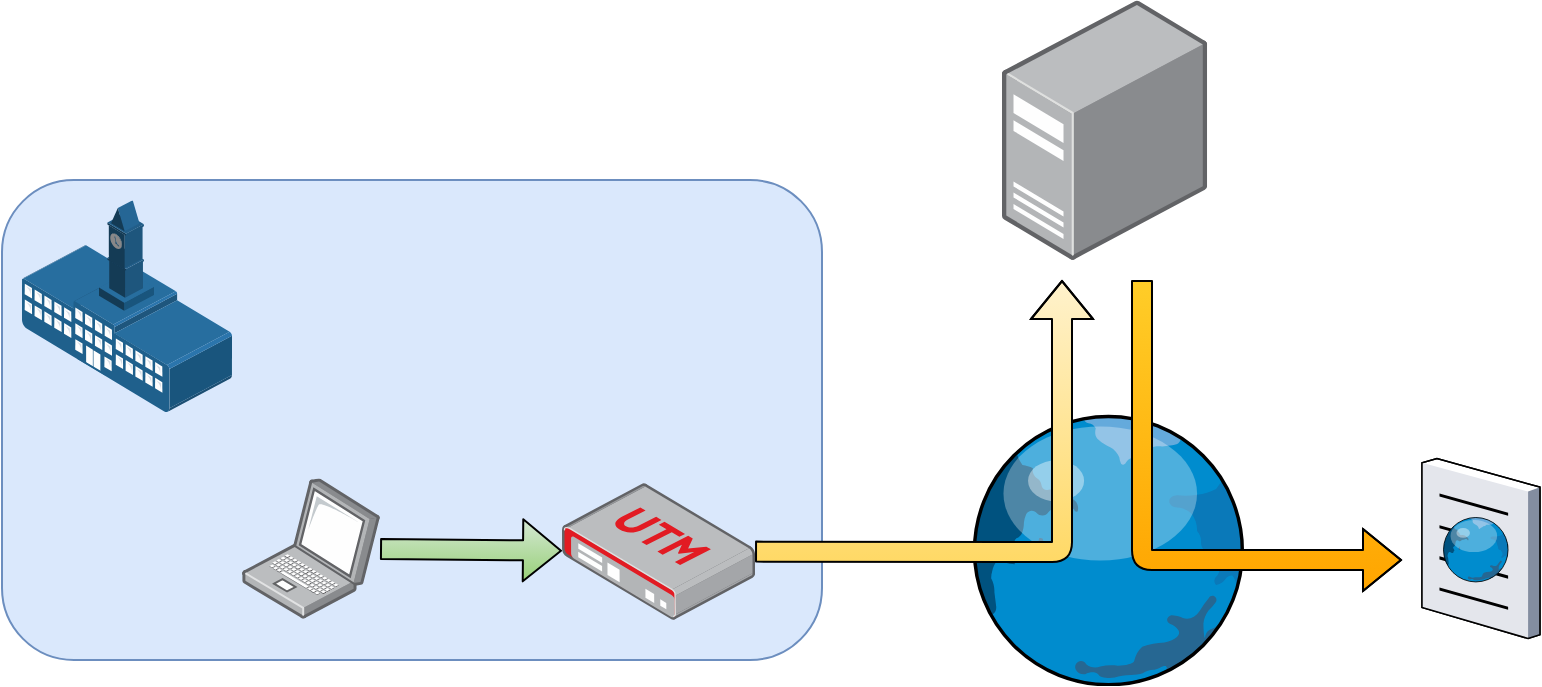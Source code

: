 <mxfile version="14.9.4" type="github"><diagram id="B2sXskf_yPLGfoADxjQE" name="Page-1"><mxGraphModel dx="817" dy="719" grid="1" gridSize="10" guides="1" tooltips="1" connect="1" arrows="1" fold="1" page="1" pageScale="1" pageWidth="827" pageHeight="1169" math="0" shadow="0"><root><mxCell id="0"/><mxCell id="1" parent="0"/><mxCell id="hTNHDucEIjwoJqSVm32L-7" value="" style="rounded=1;whiteSpace=wrap;html=1;fillColor=#dae8fc;strokeColor=#6c8ebf;" parent="1" vertex="1"><mxGeometry x="20" y="280" width="410" height="240" as="geometry"/></mxCell><mxCell id="hTNHDucEIjwoJqSVm32L-1" value="" style="points=[];aspect=fixed;html=1;align=center;shadow=0;dashed=0;image;image=img/lib/allied_telesis/buildings/School_Building.svg;" parent="1" vertex="1"><mxGeometry x="30" y="290" width="105" height="106.15" as="geometry"/></mxCell><mxCell id="hTNHDucEIjwoJqSVm32L-2" value="" style="points=[];aspect=fixed;html=1;align=center;shadow=0;dashed=0;image;image=img/lib/allied_telesis/computer_and_terminals/Laptop.svg;" parent="1" vertex="1"><mxGeometry x="140" y="429.25" width="69.01" height="70" as="geometry"/></mxCell><mxCell id="hTNHDucEIjwoJqSVm32L-3" value="" style="points=[];aspect=fixed;html=1;align=center;shadow=0;dashed=0;image;image=img/lib/allied_telesis/security/Router_UTM.svg;" parent="1" vertex="1"><mxGeometry x="300" y="431.5" width="96.52" height="68.5" as="geometry"/></mxCell><mxCell id="hTNHDucEIjwoJqSVm32L-4" value="" style="verticalLabelPosition=bottom;aspect=fixed;html=1;verticalAlign=top;strokeColor=none;align=center;outlineConnect=0;shape=mxgraph.citrix.globe;" parent="1" vertex="1"><mxGeometry x="500" y="396.15" width="142.56" height="136.2" as="geometry"/></mxCell><mxCell id="hTNHDucEIjwoJqSVm32L-5" value="" style="verticalLabelPosition=bottom;aspect=fixed;html=1;verticalAlign=top;strokeColor=none;align=center;outlineConnect=0;shape=mxgraph.citrix.browser;" parent="1" vertex="1"><mxGeometry x="730" y="419.25" width="58.97" height="90" as="geometry"/></mxCell><mxCell id="hTNHDucEIjwoJqSVm32L-8" value="" style="shape=flexArrow;endArrow=block;startArrow=none;html=1;startFill=0;endFill=0;fillColor=#fff2cc;gradientColor=#ffd966;" parent="1" source="hTNHDucEIjwoJqSVm32L-3" edge="1"><mxGeometry width="100" height="100" relative="1" as="geometry"><mxPoint x="360" y="420" as="sourcePoint"/><mxPoint x="550" y="330" as="targetPoint"/><Array as="points"><mxPoint x="550" y="466"/></Array></mxGeometry></mxCell><mxCell id="hTNHDucEIjwoJqSVm32L-9" value="" style="shape=flexArrow;endArrow=block;html=1;endFill=0;fillColor=#d5e8d4;gradientColor=#97d077;" parent="1" source="hTNHDucEIjwoJqSVm32L-2" target="hTNHDucEIjwoJqSVm32L-3" edge="1"><mxGeometry width="50" height="50" relative="1" as="geometry"><mxPoint x="390" y="390" as="sourcePoint"/><mxPoint x="440" y="340" as="targetPoint"/></mxGeometry></mxCell><mxCell id="xZnAGILi4HkECWqe3QCC-2" value="" style="points=[];aspect=fixed;html=1;align=center;shadow=0;dashed=0;image;image=img/lib/allied_telesis/computer_and_terminals/Server_Desktop.svg;" vertex="1" parent="1"><mxGeometry x="519.98" y="190" width="102.6" height="130.06" as="geometry"/></mxCell><mxCell id="xZnAGILi4HkECWqe3QCC-3" value="" style="shape=flexArrow;endArrow=classic;html=1;gradientColor=#ffa500;fillColor=#ffcd28;" edge="1" parent="1"><mxGeometry width="50" height="50" relative="1" as="geometry"><mxPoint x="590" y="330" as="sourcePoint"/><mxPoint x="720" y="470" as="targetPoint"/><Array as="points"><mxPoint x="590" y="470"/></Array></mxGeometry></mxCell></root></mxGraphModel></diagram></mxfile>